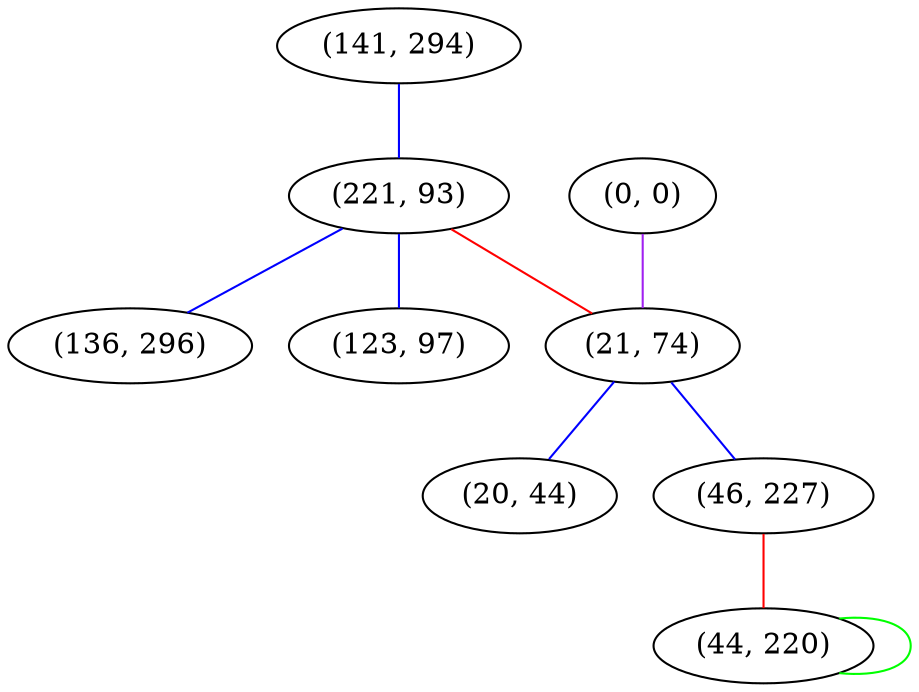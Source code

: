 graph "" {
"(141, 294)";
"(0, 0)";
"(221, 93)";
"(136, 296)";
"(123, 97)";
"(21, 74)";
"(20, 44)";
"(46, 227)";
"(44, 220)";
"(141, 294)" -- "(221, 93)"  [color=blue, key=0, weight=3];
"(0, 0)" -- "(21, 74)"  [color=purple, key=0, weight=4];
"(221, 93)" -- "(136, 296)"  [color=blue, key=0, weight=3];
"(221, 93)" -- "(123, 97)"  [color=blue, key=0, weight=3];
"(221, 93)" -- "(21, 74)"  [color=red, key=0, weight=1];
"(21, 74)" -- "(46, 227)"  [color=blue, key=0, weight=3];
"(21, 74)" -- "(20, 44)"  [color=blue, key=0, weight=3];
"(46, 227)" -- "(44, 220)"  [color=red, key=0, weight=1];
"(44, 220)" -- "(44, 220)"  [color=green, key=0, weight=2];
}
